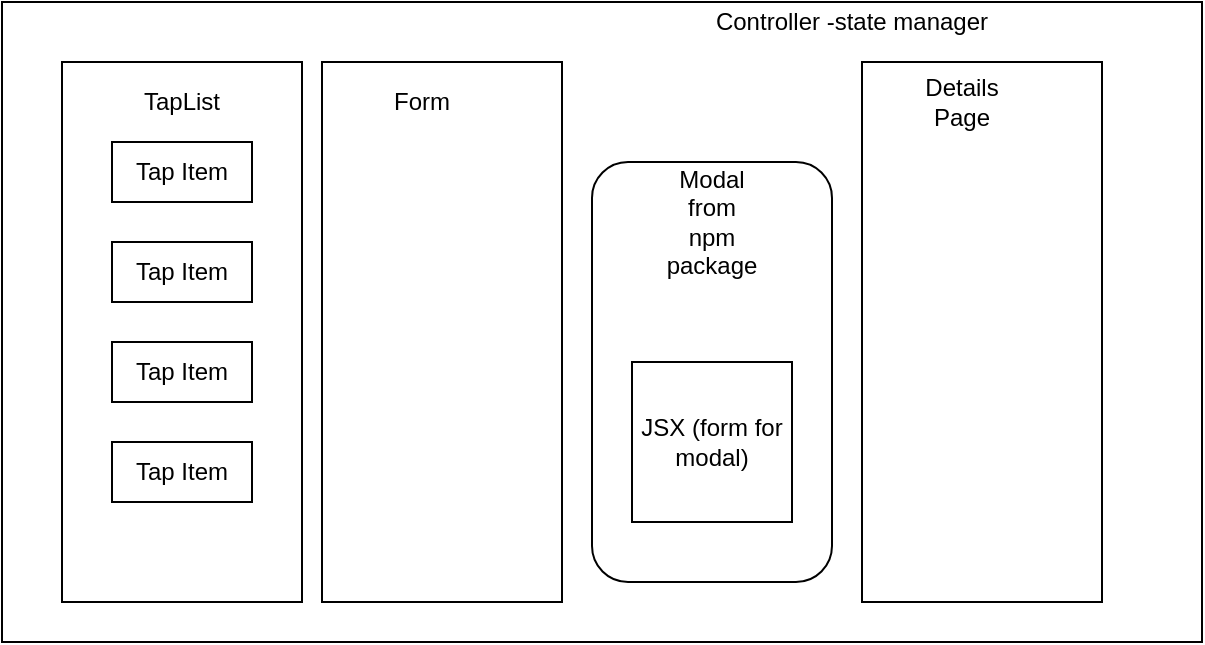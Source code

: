 <mxfile>
    <diagram id="9aCACkPjMACSSw6Bw4A5" name="Page-1">
        <mxGraphModel dx="655" dy="518" grid="1" gridSize="10" guides="1" tooltips="1" connect="1" arrows="1" fold="1" page="1" pageScale="1" pageWidth="850" pageHeight="1100" math="0" shadow="0">
            <root>
                <mxCell id="0"/>
                <mxCell id="1" parent="0"/>
                <mxCell id="BxOyB2o1oen8FpWH0a-8-1" value="" style="rounded=0;whiteSpace=wrap;html=1;" parent="1" vertex="1">
                    <mxGeometry x="10" y="160" width="600" height="320" as="geometry"/>
                </mxCell>
                <mxCell id="BxOyB2o1oen8FpWH0a-8-2" value="Controller -state manager" style="text;html=1;strokeColor=none;fillColor=none;align=center;verticalAlign=middle;whiteSpace=wrap;rounded=0;" parent="1" vertex="1">
                    <mxGeometry x="340" y="160" width="190" height="20" as="geometry"/>
                </mxCell>
                <mxCell id="BxOyB2o1oen8FpWH0a-8-4" value="" style="rounded=0;whiteSpace=wrap;html=1;" parent="1" vertex="1">
                    <mxGeometry x="40" y="190" width="120" height="270" as="geometry"/>
                </mxCell>
                <mxCell id="BxOyB2o1oen8FpWH0a-8-5" value="TapList" style="text;html=1;strokeColor=none;fillColor=none;align=center;verticalAlign=middle;whiteSpace=wrap;rounded=0;" parent="1" vertex="1">
                    <mxGeometry x="80" y="200" width="40" height="20" as="geometry"/>
                </mxCell>
                <mxCell id="BxOyB2o1oen8FpWH0a-8-6" value="Tap Item" style="rounded=0;whiteSpace=wrap;html=1;" parent="1" vertex="1">
                    <mxGeometry x="65" y="230" width="70" height="30" as="geometry"/>
                </mxCell>
                <mxCell id="BxOyB2o1oen8FpWH0a-8-7" value="Tap Item" style="rounded=0;whiteSpace=wrap;html=1;" parent="1" vertex="1">
                    <mxGeometry x="65" y="280" width="70" height="30" as="geometry"/>
                </mxCell>
                <mxCell id="BxOyB2o1oen8FpWH0a-8-8" value="Tap Item" style="rounded=0;whiteSpace=wrap;html=1;" parent="1" vertex="1">
                    <mxGeometry x="65" y="330" width="70" height="30" as="geometry"/>
                </mxCell>
                <mxCell id="BxOyB2o1oen8FpWH0a-8-9" value="Tap Item" style="rounded=0;whiteSpace=wrap;html=1;" parent="1" vertex="1">
                    <mxGeometry x="65" y="380" width="70" height="30" as="geometry"/>
                </mxCell>
                <mxCell id="BxOyB2o1oen8FpWH0a-8-10" value="" style="rounded=0;whiteSpace=wrap;html=1;" parent="1" vertex="1">
                    <mxGeometry x="170" y="190" width="120" height="270" as="geometry"/>
                </mxCell>
                <mxCell id="BxOyB2o1oen8FpWH0a-8-11" value="Form" style="text;html=1;strokeColor=none;fillColor=none;align=center;verticalAlign=middle;whiteSpace=wrap;rounded=0;" parent="1" vertex="1">
                    <mxGeometry x="200" y="200" width="40" height="20" as="geometry"/>
                </mxCell>
                <mxCell id="BxOyB2o1oen8FpWH0a-8-12" value="" style="rounded=0;whiteSpace=wrap;html=1;" parent="1" vertex="1">
                    <mxGeometry x="440" y="190" width="120" height="270" as="geometry"/>
                </mxCell>
                <mxCell id="BxOyB2o1oen8FpWH0a-8-13" value="Details Page" style="text;html=1;strokeColor=none;fillColor=none;align=center;verticalAlign=middle;whiteSpace=wrap;rounded=0;" parent="1" vertex="1">
                    <mxGeometry x="470" y="200" width="40" height="20" as="geometry"/>
                </mxCell>
                <mxCell id="_3eLiBlc23sVwbfhkTxR-1" value="" style="rounded=1;whiteSpace=wrap;html=1;" parent="1" vertex="1">
                    <mxGeometry x="305" y="240" width="120" height="210" as="geometry"/>
                </mxCell>
                <mxCell id="_3eLiBlc23sVwbfhkTxR-2" value="Modal from npm package" style="text;html=1;strokeColor=none;fillColor=none;align=center;verticalAlign=middle;whiteSpace=wrap;rounded=0;" parent="1" vertex="1">
                    <mxGeometry x="345" y="230" width="40" height="80" as="geometry"/>
                </mxCell>
                <mxCell id="2" value="JSX (form for modal)" style="rounded=0;whiteSpace=wrap;html=1;" parent="1" vertex="1">
                    <mxGeometry x="325" y="340" width="80" height="80" as="geometry"/>
                </mxCell>
            </root>
        </mxGraphModel>
    </diagram>
</mxfile>